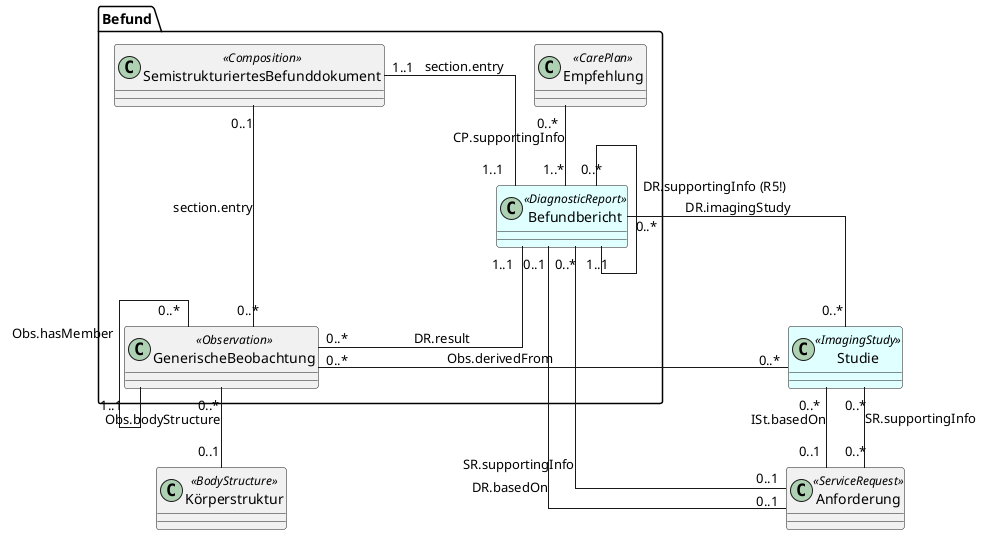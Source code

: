 @startuml
skinparam Linetype ortho
skinparam Nodesep 150
skinparam Ranksep 80
skinparam legendBackgroundColor #white



class Studie <<ImagingStudy>> #LightCyan {}

class Anforderung <<ServiceRequest>> {}

class Körperstruktur <<BodyStructure>> {}

package "Befund" {
  class Befundbericht <<DiagnosticReport>> #LightCyan {}
  
  class Empfehlung <<CarePlan>> {}

  class GenerischeBeobachtung <<Observation>> {}


  class SemistrukturiertesBefunddokument <<Composition>>{}
}

Befundbericht "0..1" -- "0..1" Anforderung : DR.basedOn
Befundbericht "0..*" -- "0..*" Studie : DR.imagingStudy
Befundbericht "1..1" -u- "0..*" Befundbericht : DR.supportingInfo (R5!)
Befundbericht "1..1" -- "0..*" GenerischeBeobachtung: DR.result

Empfehlung "0..*" -- "1..*" Befundbericht : CP.supportingInfo 

GenerischeBeobachtung "0..*" -- "0..*" Studie : Obs.derivedFrom
GenerischeBeobachtung "1..1" -u- "0..*" GenerischeBeobachtung: Obs.hasMember
GenerischeBeobachtung "0..*" -- "0..1" Körperstruktur: Obs.bodyStructure

Studie "0..*" -- "0..1" Anforderung : ISt.basedOn
'Studie -[hidden]l- Körperstruktur

Anforderung "0..*" -- "0..*" Studie : SR.supportingInfo
Anforderung "0..1" -- "0..*" Befundbericht : SR.supportingInfo

SemistrukturiertesBefunddokument "1..1" -- "1..1" Befundbericht: section.entry
SemistrukturiertesBefunddokument "0..1" -- "0..*" GenerischeBeobachtung : section.entry
@enduml
